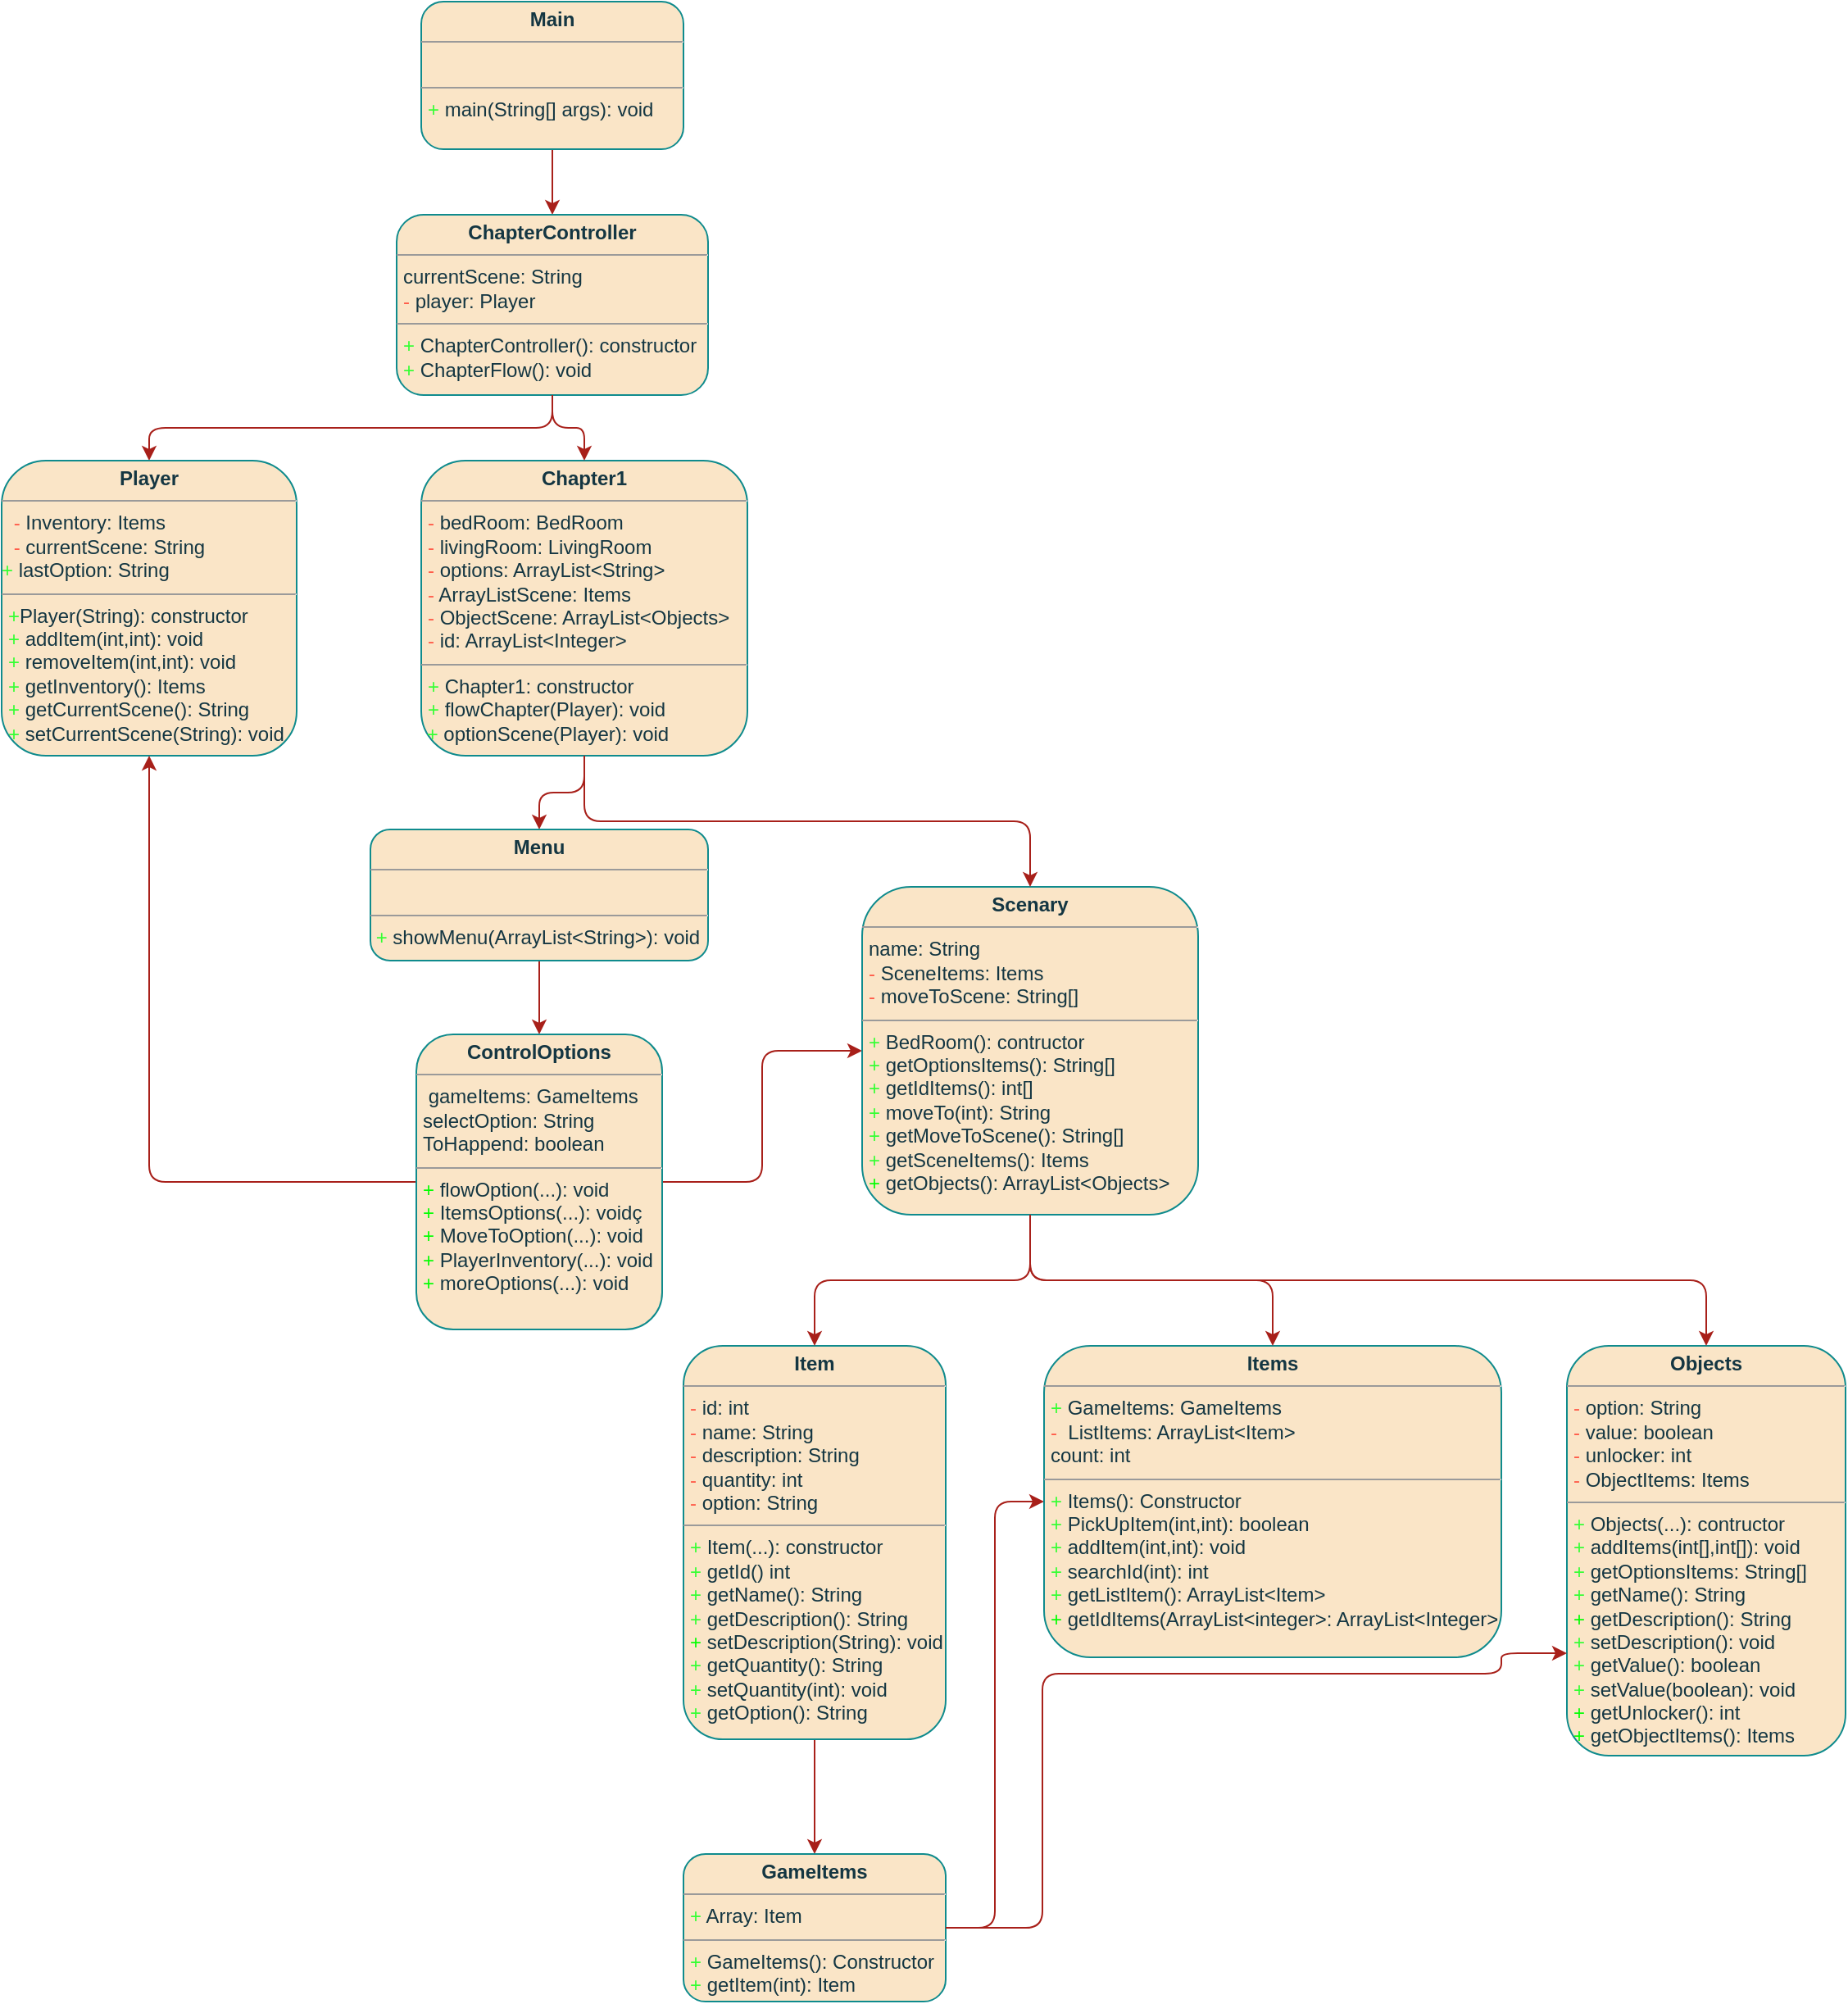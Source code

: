 <mxfile version="20.7.4" type="device"><diagram id="hr39bUfaBGrRhB07r94w" name="Página-1"><mxGraphModel dx="1216" dy="704" grid="1" gridSize="10" guides="1" tooltips="1" connect="1" arrows="1" fold="1" page="1" pageScale="1" pageWidth="1169" pageHeight="827" math="0" shadow="0"><root><mxCell id="0"/><mxCell id="1" parent="0"/><mxCell id="CbrTS3K52eEw1luTIm3q-24" style="edgeStyle=orthogonalEdgeStyle;rounded=1;orthogonalLoop=1;jettySize=auto;html=1;labelBackgroundColor=none;strokeColor=#A8201A;fontColor=default;" parent="1" source="CbrTS3K52eEw1luTIm3q-10" target="CbrTS3K52eEw1luTIm3q-11" edge="1"><mxGeometry relative="1" as="geometry"/></mxCell><mxCell id="CbrTS3K52eEw1luTIm3q-10" value="&lt;p style=&quot;margin:0px;margin-top:4px;text-align:center;&quot;&gt;&lt;span style=&quot;font-weight: 700;&quot;&gt;Main&lt;/span&gt;&lt;br&gt;&lt;/p&gt;&lt;hr size=&quot;1&quot;&gt;&lt;p style=&quot;margin:0px;margin-left:4px;&quot;&gt;&lt;br&gt;&lt;/p&gt;&lt;hr size=&quot;1&quot;&gt;&lt;p style=&quot;margin:0px;margin-left:4px;&quot;&gt;&lt;font color=&quot;#33ff33&quot;&gt;+&lt;/font&gt; main(String[] args): void&lt;br&gt;&lt;/p&gt;" style="verticalAlign=top;align=left;overflow=fill;fontSize=12;fontFamily=Helvetica;html=1;strokeColor=#0F8B8D;labelBackgroundColor=none;fillColor=#FAE5C7;fontColor=#143642;rounded=1;" parent="1" vertex="1"><mxGeometry x="441" width="160" height="90" as="geometry"/></mxCell><mxCell id="CbrTS3K52eEw1luTIm3q-22" style="edgeStyle=orthogonalEdgeStyle;rounded=1;orthogonalLoop=1;jettySize=auto;html=1;entryX=0.5;entryY=0;entryDx=0;entryDy=0;exitX=0.5;exitY=1;exitDx=0;exitDy=0;labelBackgroundColor=none;strokeColor=#A8201A;fontColor=default;" parent="1" source="CbrTS3K52eEw1luTIm3q-11" target="CbrTS3K52eEw1luTIm3q-12" edge="1"><mxGeometry relative="1" as="geometry"/></mxCell><mxCell id="CbrTS3K52eEw1luTIm3q-11" value="&lt;p style=&quot;margin:0px;margin-top:4px;text-align:center;&quot;&gt;&lt;span style=&quot;font-weight: 700;&quot;&gt;ChapterController&lt;/span&gt;&lt;br&gt;&lt;/p&gt;&lt;hr size=&quot;1&quot;&gt;&lt;p style=&quot;margin:0px;margin-left:4px;&quot;&gt;currentScene: String&lt;br style=&quot;border-color: var(--border-color); padding: 0px; margin: 0px;&quot;&gt;&lt;font color=&quot;#ff5c4a&quot;&gt;-&lt;/font&gt; player: Player&lt;br&gt;&lt;/p&gt;&lt;hr size=&quot;1&quot;&gt;&lt;p style=&quot;margin:0px;margin-left:4px;&quot;&gt;&lt;font color=&quot;#33ff33&quot;&gt;+&lt;/font&gt; ChapterController(): constructor&lt;br style=&quot;border-color: var(--border-color); padding: 0px; margin: 0px;&quot;&gt;&lt;font color=&quot;#33ff33&quot;&gt;+&lt;/font&gt; ChapterFlow(): void&lt;br&gt;&lt;/p&gt;" style="verticalAlign=top;align=left;overflow=fill;fontSize=12;fontFamily=Helvetica;html=1;strokeColor=#0F8B8D;labelBackgroundColor=none;fillColor=#FAE5C7;fontColor=#143642;rounded=1;" parent="1" vertex="1"><mxGeometry x="426" y="130" width="190" height="110" as="geometry"/></mxCell><mxCell id="CbrTS3K52eEw1luTIm3q-12" value="&lt;p style=&quot;margin:0px;margin-top:4px;text-align:center;&quot;&gt;&lt;b&gt;Player&lt;/b&gt;&lt;/p&gt;&lt;hr size=&quot;1&quot;&gt;&lt;p style=&quot;margin:0px;margin-left:4px;&quot;&gt;&lt;font color=&quot;#ff5c4a&quot;&gt;&amp;nbsp;-&lt;/font&gt; Inventory: Items&lt;/p&gt;&lt;p style=&quot;margin:0px;margin-left:4px;&quot;&gt;&amp;nbsp;&lt;font color=&quot;#ff5c4a&quot;&gt;-&lt;/font&gt; currentScene: String&lt;/p&gt;&lt;span style=&quot;color: rgb(51, 255, 51);&quot;&gt;+&amp;nbsp;&lt;/span&gt;&lt;span style=&quot;background-color: initial;&quot;&gt;lastOption: String&lt;/span&gt;&lt;span style=&quot;color: rgb(51, 255, 51);&quot;&gt;&lt;br&gt;&lt;/span&gt;&lt;hr size=&quot;1&quot;&gt;&lt;p style=&quot;margin:0px;margin-left:4px;&quot;&gt;&lt;font color=&quot;#33ff33&quot;&gt;+&lt;/font&gt;Player(String): constructor&lt;/p&gt;&lt;p style=&quot;margin:0px;margin-left:4px;&quot;&gt;&lt;font color=&quot;#33ff33&quot;&gt;+&lt;/font&gt; addItem(int,int): void&lt;/p&gt;&lt;p style=&quot;margin:0px;margin-left:4px;&quot;&gt;&lt;font color=&quot;#33ff33&quot;&gt;+&lt;/font&gt; removeItem(int,int): void&lt;/p&gt;&lt;p style=&quot;margin:0px;margin-left:4px;&quot;&gt;&lt;font color=&quot;#33ff33&quot;&gt;+&lt;/font&gt; getInventory(): Items&lt;/p&gt;&lt;p style=&quot;margin:0px;margin-left:4px;&quot;&gt;&lt;font color=&quot;#33ff33&quot;&gt;+&lt;/font&gt; getCurrentScene(): String&lt;/p&gt;&lt;p style=&quot;margin:0px;margin-left:4px;&quot;&gt;&lt;font color=&quot;#33ff33&quot;&gt;+&lt;/font&gt; setCurrentScene(String): void&lt;/p&gt;" style="verticalAlign=top;align=left;overflow=fill;fontSize=12;fontFamily=Helvetica;html=1;strokeColor=#0F8B8D;labelBackgroundColor=none;fillColor=#FAE5C7;fontColor=#143642;rounded=1;" parent="1" vertex="1"><mxGeometry x="185" y="280" width="180" height="180" as="geometry"/></mxCell><mxCell id="CbrTS3K52eEw1luTIm3q-49" style="edgeStyle=orthogonalEdgeStyle;rounded=1;orthogonalLoop=1;jettySize=auto;html=1;labelBackgroundColor=none;strokeColor=#A8201A;fontColor=default;" parent="1" source="CbrTS3K52eEw1luTIm3q-13" target="CbrTS3K52eEw1luTIm3q-14" edge="1"><mxGeometry relative="1" as="geometry"/></mxCell><mxCell id="CbrTS3K52eEw1luTIm3q-13" value="&lt;p style=&quot;margin:0px;margin-top:4px;text-align:center;&quot;&gt;&lt;b&gt;Chapter1&lt;/b&gt;&lt;/p&gt;&lt;hr size=&quot;1&quot;&gt;&lt;p style=&quot;margin:0px;margin-left:4px;&quot;&gt;&lt;font color=&quot;#ff5c4a&quot;&gt;-&lt;/font&gt; bedRoom: BedRoom&lt;/p&gt;&lt;p style=&quot;margin:0px;margin-left:4px;&quot;&gt;&lt;font color=&quot;#ff5c4a&quot;&gt;-&lt;/font&gt; livingRoom: LivingRoom&lt;/p&gt;&lt;p style=&quot;margin:0px;margin-left:4px;&quot;&gt;&lt;font color=&quot;#ff5c4a&quot;&gt;-&lt;/font&gt; options: ArrayList&amp;lt;String&amp;gt;&lt;/p&gt;&lt;p style=&quot;margin:0px;margin-left:4px;&quot;&gt;&lt;font color=&quot;#ff5c4a&quot;&gt;- &lt;/font&gt;ArrayListScene: Items&lt;/p&gt;&lt;p style=&quot;margin:0px;margin-left:4px;&quot;&gt;&lt;font style=&quot;border-color: var(--border-color);&quot; color=&quot;#ff5c4a&quot;&gt;-&amp;nbsp;&lt;/font&gt;ObjectScene: ArrayList&amp;lt;Objects&amp;gt;&lt;br&gt;&lt;/p&gt;&lt;p style=&quot;margin:0px;margin-left:4px;&quot;&gt;&lt;font style=&quot;border-color: var(--border-color);&quot; color=&quot;#ff5c4a&quot;&gt;-&amp;nbsp;&lt;/font&gt;id: ArrayList&amp;lt;Integer&amp;gt;&lt;br&gt;&lt;/p&gt;&lt;hr size=&quot;1&quot;&gt;&lt;p style=&quot;margin:0px;margin-left:4px;&quot;&gt;&lt;font color=&quot;#33ff33&quot;&gt;+&lt;/font&gt; Chapter1: constructor&lt;/p&gt;&lt;p style=&quot;margin:0px;margin-left:4px;&quot;&gt;&lt;font color=&quot;#33ff33&quot;&gt;+&lt;/font&gt; flowChapter(Player): void&lt;/p&gt;&lt;span style=&quot;color: rgb(51, 255, 51);&quot;&gt;&amp;nbsp;+&lt;/span&gt;&lt;span style=&quot;background-color: initial;&quot;&gt;&amp;nbsp;optionScene(Player): void&lt;/span&gt;&lt;span style=&quot;color: rgb(51, 255, 51);&quot;&gt;&lt;br&gt;&lt;/span&gt;" style="verticalAlign=top;align=left;overflow=fill;fontSize=12;fontFamily=Helvetica;html=1;strokeColor=#0F8B8D;labelBackgroundColor=none;fillColor=#FAE5C7;fontColor=#143642;rounded=1;" parent="1" vertex="1"><mxGeometry x="441" y="280" width="199" height="180" as="geometry"/></mxCell><mxCell id="CbrTS3K52eEw1luTIm3q-53" style="edgeStyle=orthogonalEdgeStyle;rounded=1;orthogonalLoop=1;jettySize=auto;html=1;labelBackgroundColor=none;strokeColor=#A8201A;fontColor=default;" parent="1" source="CbrTS3K52eEw1luTIm3q-14" target="CbrTS3K52eEw1luTIm3q-15" edge="1"><mxGeometry relative="1" as="geometry"/></mxCell><mxCell id="CbrTS3K52eEw1luTIm3q-14" value="&lt;p style=&quot;margin:0px;margin-top:4px;text-align:center;&quot;&gt;&lt;b&gt;Menu&lt;/b&gt;&lt;/p&gt;&lt;hr size=&quot;1&quot;&gt;&lt;p style=&quot;margin:0px;margin-left:4px;&quot;&gt;&lt;br&gt;&lt;/p&gt;&lt;hr size=&quot;1&quot;&gt;&lt;span style=&quot;color: rgb(51, 255, 51);&quot;&gt;&amp;nbsp;+&lt;/span&gt;&lt;span style=&quot;background-color: initial;&quot;&gt;&amp;nbsp;showMenu(ArrayList&amp;lt;String&amp;gt;): void&lt;/span&gt;&lt;span style=&quot;color: rgb(51, 255, 51);&quot;&gt;&lt;br&gt;&lt;/span&gt;" style="verticalAlign=top;align=left;overflow=fill;fontSize=12;fontFamily=Helvetica;html=1;strokeColor=#0F8B8D;labelBackgroundColor=none;fillColor=#FAE5C7;fontColor=#143642;rounded=1;" parent="1" vertex="1"><mxGeometry x="410" y="505" width="206" height="80" as="geometry"/></mxCell><mxCell id="CbrTS3K52eEw1luTIm3q-54" style="edgeStyle=orthogonalEdgeStyle;rounded=1;orthogonalLoop=1;jettySize=auto;html=1;entryX=0;entryY=0.5;entryDx=0;entryDy=0;labelBackgroundColor=none;strokeColor=#A8201A;fontColor=default;" parent="1" source="CbrTS3K52eEw1luTIm3q-15" target="CbrTS3K52eEw1luTIm3q-20" edge="1"><mxGeometry relative="1" as="geometry"/></mxCell><mxCell id="CbrTS3K52eEw1luTIm3q-55" style="edgeStyle=orthogonalEdgeStyle;rounded=1;orthogonalLoop=1;jettySize=auto;html=1;entryX=0.5;entryY=1;entryDx=0;entryDy=0;labelBackgroundColor=none;strokeColor=#A8201A;fontColor=default;" parent="1" source="CbrTS3K52eEw1luTIm3q-15" target="CbrTS3K52eEw1luTIm3q-12" edge="1"><mxGeometry relative="1" as="geometry"/></mxCell><mxCell id="CbrTS3K52eEw1luTIm3q-15" value="&lt;p style=&quot;margin:0px;margin-top:4px;text-align:center;&quot;&gt;&lt;b&gt;ControlOptions&lt;/b&gt;&lt;/p&gt;&lt;hr size=&quot;1&quot;&gt;&lt;p style=&quot;margin:0px;margin-left:4px;&quot;&gt;&amp;nbsp;gameItems: GameItems&lt;br&gt;&lt;/p&gt;&lt;p style=&quot;margin:0px;margin-left:4px;&quot;&gt;selectOption: String&lt;/p&gt;&lt;p style=&quot;margin:0px;margin-left:4px;&quot;&gt;ToHappend: boolean&lt;/p&gt;&lt;hr size=&quot;1&quot;&gt;&lt;p style=&quot;margin:0px;margin-left:4px;&quot;&gt;&lt;font color=&quot;#00ff00&quot;&gt;+&lt;/font&gt;&amp;nbsp;flowOption(...): void&lt;/p&gt;&lt;p style=&quot;margin:0px;margin-left:4px;&quot;&gt;&lt;font style=&quot;border-color: var(--border-color);&quot; color=&quot;#00ff00&quot;&gt;+&lt;/font&gt;&amp;nbsp;ItemsOptions(...): voidç&lt;br&gt;&lt;/p&gt;&lt;p style=&quot;margin:0px;margin-left:4px;&quot;&gt;&lt;font style=&quot;border-color: var(--border-color);&quot; color=&quot;#00ff00&quot;&gt;+&lt;/font&gt;&amp;nbsp;MoveToOption(...): void&lt;br&gt;&lt;/p&gt;&lt;p style=&quot;margin:0px;margin-left:4px;&quot;&gt;&lt;font style=&quot;border-color: var(--border-color);&quot; color=&quot;#00ff00&quot;&gt;+&lt;/font&gt;&amp;nbsp;PlayerInventory(...): void&lt;br&gt;&lt;/p&gt;&lt;p style=&quot;margin:0px;margin-left:4px;&quot;&gt;&lt;font style=&quot;border-color: var(--border-color);&quot; color=&quot;#00ff00&quot;&gt;+&lt;/font&gt;&amp;nbsp;moreOptions(...): void&lt;br&gt;&lt;/p&gt;" style="verticalAlign=top;align=left;overflow=fill;fontSize=12;fontFamily=Helvetica;html=1;strokeColor=#0F8B8D;labelBackgroundColor=none;fillColor=#FAE5C7;fontColor=#143642;rounded=1;" parent="1" vertex="1"><mxGeometry x="438" y="630" width="150" height="180" as="geometry"/></mxCell><mxCell id="CbrTS3K52eEw1luTIm3q-45" style="edgeStyle=orthogonalEdgeStyle;rounded=1;orthogonalLoop=1;jettySize=auto;html=1;labelBackgroundColor=none;strokeColor=#A8201A;fontColor=default;" parent="1" source="CbrTS3K52eEw1luTIm3q-16" target="CbrTS3K52eEw1luTIm3q-18" edge="1"><mxGeometry relative="1" as="geometry"/></mxCell><mxCell id="CbrTS3K52eEw1luTIm3q-16" value="&lt;p style=&quot;margin:0px;margin-top:4px;text-align:center;&quot;&gt;&lt;b&gt;Item&lt;/b&gt;&lt;/p&gt;&lt;hr size=&quot;1&quot;&gt;&lt;p style=&quot;margin:0px;margin-left:4px;&quot;&gt;&lt;font color=&quot;#ff5c4a&quot;&gt;-&lt;/font&gt; id: int&lt;/p&gt;&lt;p style=&quot;margin:0px;margin-left:4px;&quot;&gt;&lt;font color=&quot;#ff5c4a&quot;&gt;-&lt;/font&gt; name: String&lt;/p&gt;&lt;p style=&quot;margin:0px;margin-left:4px;&quot;&gt;&lt;font color=&quot;#ff5c4a&quot;&gt;-&lt;/font&gt; description: String&lt;/p&gt;&lt;p style=&quot;margin:0px;margin-left:4px;&quot;&gt;&lt;font color=&quot;#ff5c4a&quot;&gt;- &lt;/font&gt;quantity: int&lt;/p&gt;&lt;p style=&quot;margin:0px;margin-left:4px;&quot;&gt;&lt;font color=&quot;#ff5c4a&quot;&gt;- &lt;/font&gt;option: String&lt;br&gt;&lt;/p&gt;&lt;hr size=&quot;1&quot;&gt;&lt;p style=&quot;margin:0px;margin-left:4px;&quot;&gt;&lt;font color=&quot;#33ff33&quot;&gt;+&lt;/font&gt; Item(...): constructor&lt;/p&gt;&lt;p style=&quot;margin:0px;margin-left:4px;&quot;&gt;&lt;font color=&quot;#33ff33&quot;&gt;+&lt;/font&gt; getId() int&lt;/p&gt;&lt;p style=&quot;margin:0px;margin-left:4px;&quot;&gt;&lt;font color=&quot;#33ff33&quot;&gt;+&lt;/font&gt; getName(): String&lt;/p&gt;&lt;p style=&quot;margin:0px;margin-left:4px;&quot;&gt;&lt;font color=&quot;#33ff33&quot;&gt;+&lt;/font&gt; getDescription(): String&lt;/p&gt;&lt;p style=&quot;margin:0px;margin-left:4px;&quot;&gt;&lt;font style=&quot;border-color: var(--border-color);&quot; color=&quot;#00ff00&quot;&gt;+&lt;/font&gt;&amp;nbsp;setDescription(String): void&lt;br&gt;&lt;/p&gt;&lt;p style=&quot;margin:0px;margin-left:4px;&quot;&gt;&lt;font color=&quot;#33ff33&quot;&gt;+&lt;/font&gt; getQuantity(): String&lt;/p&gt;&lt;p style=&quot;margin:0px;margin-left:4px;&quot;&gt;&lt;font color=&quot;#33ff33&quot;&gt;+&lt;/font&gt; setQuantity(int): void&lt;/p&gt;&lt;p style=&quot;margin:0px;margin-left:4px;&quot;&gt;&lt;font color=&quot;#33ff33&quot;&gt;+&lt;/font&gt; getOption(): String&lt;/p&gt;" style="verticalAlign=top;align=left;overflow=fill;fontSize=12;fontFamily=Helvetica;html=1;strokeColor=#0F8B8D;labelBackgroundColor=none;fillColor=#FAE5C7;fontColor=#143642;rounded=1;" parent="1" vertex="1"><mxGeometry x="601" y="820" width="160" height="240" as="geometry"/></mxCell><mxCell id="CbrTS3K52eEw1luTIm3q-46" style="edgeStyle=orthogonalEdgeStyle;rounded=1;orthogonalLoop=1;jettySize=auto;html=1;entryX=0;entryY=0.5;entryDx=0;entryDy=0;labelBackgroundColor=none;strokeColor=#A8201A;fontColor=default;" parent="1" source="CbrTS3K52eEw1luTIm3q-18" target="CbrTS3K52eEw1luTIm3q-19" edge="1"><mxGeometry relative="1" as="geometry"/></mxCell><mxCell id="CbrTS3K52eEw1luTIm3q-18" value="&lt;p style=&quot;margin:0px;margin-top:4px;text-align:center;&quot;&gt;&lt;b&gt;GameItems&lt;/b&gt;&lt;/p&gt;&lt;hr size=&quot;1&quot;&gt;&lt;p style=&quot;margin:0px;margin-left:4px;&quot;&gt;&lt;font color=&quot;#33ff33&quot;&gt;+&lt;/font&gt; Array: Item&lt;/p&gt;&lt;hr size=&quot;1&quot;&gt;&lt;p style=&quot;margin:0px;margin-left:4px;&quot;&gt;&lt;font color=&quot;#33ff33&quot;&gt;+&lt;/font&gt; GameItems(): Constructor&lt;/p&gt;&lt;p style=&quot;margin:0px;margin-left:4px;&quot;&gt;&lt;font color=&quot;#33ff33&quot;&gt;+&lt;/font&gt; getItem(int): Item&lt;/p&gt;" style="verticalAlign=top;align=left;overflow=fill;fontSize=12;fontFamily=Helvetica;html=1;strokeColor=#0F8B8D;labelBackgroundColor=none;fillColor=#FAE5C7;fontColor=#143642;rounded=1;" parent="1" vertex="1"><mxGeometry x="601" y="1130" width="160" height="90" as="geometry"/></mxCell><mxCell id="CbrTS3K52eEw1luTIm3q-19" value="&lt;p style=&quot;margin:0px;margin-top:4px;text-align:center;&quot;&gt;&lt;b&gt;Items&lt;/b&gt;&lt;/p&gt;&lt;hr size=&quot;1&quot;&gt;&lt;p style=&quot;margin:0px;margin-left:4px;&quot;&gt;&lt;font color=&quot;#33ff33&quot;&gt;+&lt;/font&gt; GameItems: GameItems&lt;/p&gt;&lt;p style=&quot;margin:0px;margin-left:4px;&quot;&gt;&lt;font color=&quot;#ff5c4a&quot;&gt;-&amp;nbsp;&lt;/font&gt; ListItems: ArrayList&amp;lt;Item&amp;gt;&lt;/p&gt;&lt;p style=&quot;margin:0px;margin-left:4px;&quot;&gt;count: int&lt;/p&gt;&lt;hr size=&quot;1&quot;&gt;&lt;p style=&quot;margin:0px;margin-left:4px;&quot;&gt;&lt;font color=&quot;#33ff33&quot;&gt;+&lt;/font&gt; Items(): Constructor&lt;/p&gt;&lt;p style=&quot;margin:0px;margin-left:4px;&quot;&gt;&lt;font color=&quot;#33ff33&quot;&gt;+&lt;/font&gt; PickUpItem(int,int): boolean&lt;/p&gt;&lt;p style=&quot;margin:0px;margin-left:4px;&quot;&gt;&lt;font color=&quot;#33ff33&quot;&gt;+&lt;/font&gt; addItem(int,int): void&lt;/p&gt;&lt;p style=&quot;margin:0px;margin-left:4px;&quot;&gt;&lt;font color=&quot;#33ff33&quot;&gt;+&lt;/font&gt; searchId(int): int&lt;/p&gt;&lt;p style=&quot;margin:0px;margin-left:4px;&quot;&gt;&lt;font color=&quot;#33ff33&quot;&gt;+&lt;/font&gt; getListItem(): ArrayList&amp;lt;Item&amp;gt;&lt;/p&gt;&lt;p style=&quot;margin:0px;margin-left:4px;&quot;&gt;&lt;font style=&quot;border-color: var(--border-color);&quot; color=&quot;#00ff00&quot;&gt;+&lt;/font&gt;&amp;nbsp;getIdItems(ArrayList&amp;lt;integer&amp;gt;: ArrayList&amp;lt;Integer&amp;gt;&lt;br&gt;&lt;/p&gt;" style="verticalAlign=top;align=left;overflow=fill;fontSize=12;fontFamily=Helvetica;html=1;strokeColor=#0F8B8D;labelBackgroundColor=none;fillColor=#FAE5C7;fontColor=#143642;rounded=1;" parent="1" vertex="1"><mxGeometry x="821" y="820" width="279" height="190" as="geometry"/></mxCell><mxCell id="CbrTS3K52eEw1luTIm3q-44" style="edgeStyle=orthogonalEdgeStyle;rounded=1;orthogonalLoop=1;jettySize=auto;html=1;labelBackgroundColor=none;strokeColor=#A8201A;fontColor=default;" parent="1" source="CbrTS3K52eEw1luTIm3q-20" target="CbrTS3K52eEw1luTIm3q-16" edge="1"><mxGeometry relative="1" as="geometry"/></mxCell><mxCell id="CbrTS3K52eEw1luTIm3q-47" style="edgeStyle=orthogonalEdgeStyle;rounded=1;orthogonalLoop=1;jettySize=auto;html=1;labelBackgroundColor=none;strokeColor=#A8201A;fontColor=default;" parent="1" source="CbrTS3K52eEw1luTIm3q-20" target="CbrTS3K52eEw1luTIm3q-19" edge="1"><mxGeometry relative="1" as="geometry"/></mxCell><mxCell id="CbrTS3K52eEw1luTIm3q-20" value="&lt;p style=&quot;margin:0px;margin-top:4px;text-align:center;&quot;&gt;&lt;b&gt;Scenary&lt;/b&gt;&lt;/p&gt;&lt;hr size=&quot;1&quot;&gt;&lt;p style=&quot;margin:0px;margin-left:4px;&quot;&gt;name: String&lt;/p&gt;&lt;p style=&quot;margin:0px;margin-left:4px;&quot;&gt;&lt;font color=&quot;#ff5c4a&quot;&gt;-&lt;/font&gt; SceneItems: Items&lt;/p&gt;&lt;p style=&quot;margin:0px;margin-left:4px;&quot;&gt;&lt;font color=&quot;#ff5c4a&quot;&gt;-&lt;/font&gt; moveToScene: String[]&lt;/p&gt;&lt;hr size=&quot;1&quot;&gt;&lt;p style=&quot;margin:0px;margin-left:4px;&quot;&gt;&lt;font color=&quot;#33ff33&quot;&gt;+&lt;/font&gt; BedRoom(): contructor&lt;/p&gt;&lt;p style=&quot;margin:0px;margin-left:4px;&quot;&gt;&lt;font color=&quot;#33ff33&quot;&gt;+&lt;/font&gt; getOptionsItems(): String[]&lt;/p&gt;&lt;p style=&quot;margin:0px;margin-left:4px;&quot;&gt;&lt;font color=&quot;#33ff33&quot;&gt;+&lt;/font&gt; getIdItems(): int[]&lt;/p&gt;&lt;p style=&quot;margin:0px;margin-left:4px;&quot;&gt;&lt;font color=&quot;#33ff33&quot;&gt;+&lt;/font&gt; moveTo(int): String&lt;/p&gt;&lt;p style=&quot;margin:0px;margin-left:4px;&quot;&gt;&lt;font color=&quot;#33ff33&quot;&gt;+&lt;/font&gt; getMoveToScene(): String[]&lt;/p&gt;&lt;p style=&quot;margin:0px;margin-left:4px;&quot;&gt;&lt;font color=&quot;#33ff33&quot;&gt;+&lt;/font&gt; getSceneItems(): Items&lt;/p&gt;&lt;p style=&quot;margin:0px;margin-left:4px;&quot;&gt;&lt;font style=&quot;border-color: var(--border-color);&quot; color=&quot;#00ff00&quot;&gt;+&lt;/font&gt;&amp;nbsp;getObjects(): ArrayList&amp;lt;Objects&amp;gt;&lt;br&gt;&lt;/p&gt;" style="verticalAlign=top;align=left;overflow=fill;fontSize=12;fontFamily=Helvetica;html=1;strokeColor=#0F8B8D;labelBackgroundColor=none;fillColor=#FAE5C7;fontColor=#143642;rounded=1;" parent="1" vertex="1"><mxGeometry x="710" y="540" width="205" height="200" as="geometry"/></mxCell><mxCell id="LCZn-TC0vxrSd7JpXCN5-5" style="edgeStyle=orthogonalEdgeStyle;rounded=1;orthogonalLoop=1;jettySize=auto;html=1;labelBackgroundColor=none;strokeColor=#A8201A;fontColor=default;entryX=0.5;entryY=0;entryDx=0;entryDy=0;exitX=0.5;exitY=1;exitDx=0;exitDy=0;" edge="1" parent="1" source="CbrTS3K52eEw1luTIm3q-13" target="CbrTS3K52eEw1luTIm3q-20"><mxGeometry relative="1" as="geometry"><mxPoint x="1007.571" y="360" as="sourcePoint"/><mxPoint x="980.0" y="405" as="targetPoint"/></mxGeometry></mxCell><mxCell id="LCZn-TC0vxrSd7JpXCN5-6" style="edgeStyle=orthogonalEdgeStyle;rounded=1;orthogonalLoop=1;jettySize=auto;html=1;labelBackgroundColor=none;strokeColor=#A8201A;fontColor=default;exitX=0.5;exitY=1;exitDx=0;exitDy=0;entryX=0.5;entryY=0;entryDx=0;entryDy=0;" edge="1" parent="1" source="CbrTS3K52eEw1luTIm3q-11" target="CbrTS3K52eEw1luTIm3q-13"><mxGeometry x="-1" y="-240" relative="1" as="geometry"><mxPoint x="777.571" y="290" as="sourcePoint"/><mxPoint x="750.0" y="335" as="targetPoint"/><mxPoint x="169" y="70" as="offset"/></mxGeometry></mxCell><mxCell id="LCZn-TC0vxrSd7JpXCN5-11" value="&lt;p style=&quot;margin:0px;margin-top:4px;text-align:center;&quot;&gt;&lt;b&gt;Objects&lt;/b&gt;&lt;/p&gt;&lt;hr size=&quot;1&quot;&gt;&lt;p style=&quot;margin:0px;margin-left:4px;&quot;&gt;&lt;font color=&quot;#ff5c4a&quot;&gt;-&lt;/font&gt;&amp;nbsp;option: String&lt;/p&gt;&lt;p style=&quot;margin:0px;margin-left:4px;&quot;&gt;&lt;font color=&quot;#ff5c4a&quot;&gt;-&lt;/font&gt;&amp;nbsp;value: boolean&lt;/p&gt;&lt;p style=&quot;margin:0px;margin-left:4px;&quot;&gt;&lt;font color=&quot;#ff5c4a&quot;&gt;-&lt;/font&gt;&amp;nbsp;unlocker: int&lt;/p&gt;&lt;p style=&quot;margin:0px;margin-left:4px;&quot;&gt;&lt;font color=&quot;#ff5c4a&quot;&gt;- &lt;/font&gt;ObjectItems: Items&lt;/p&gt;&lt;hr size=&quot;1&quot;&gt;&lt;p style=&quot;margin:0px;margin-left:4px;&quot;&gt;&lt;font color=&quot;#33ff33&quot;&gt;+&lt;/font&gt; Objects(...): contructor&lt;/p&gt;&lt;p style=&quot;margin:0px;margin-left:4px;&quot;&gt;&lt;font color=&quot;#33ff33&quot;&gt;+&lt;/font&gt;&amp;nbsp;addItems(int[],int[]): void&lt;/p&gt;&lt;p style=&quot;margin:0px;margin-left:4px;&quot;&gt;&lt;font color=&quot;#33ff33&quot;&gt;+&lt;/font&gt;&amp;nbsp;getOptionsItems: String[]&lt;/p&gt;&lt;p style=&quot;margin:0px;margin-left:4px;&quot;&gt;&lt;font color=&quot;#33ff33&quot;&gt;+&lt;/font&gt; getName(): String&lt;/p&gt;&lt;p style=&quot;margin:0px;margin-left:4px;&quot;&gt;&lt;font style=&quot;border-color: var(--border-color);&quot; color=&quot;#00ff00&quot;&gt;+&lt;/font&gt;&amp;nbsp;getDescription(): String&lt;br&gt;&lt;/p&gt;&lt;p style=&quot;margin:0px;margin-left:4px;&quot;&gt;&lt;font color=&quot;#33ff33&quot;&gt;+&lt;/font&gt;&amp;nbsp;setDescription(): void&lt;/p&gt;&lt;p style=&quot;margin:0px;margin-left:4px;&quot;&gt;&lt;font color=&quot;#33ff33&quot;&gt;+&lt;/font&gt;&amp;nbsp;getValue(): boolean&lt;/p&gt;&lt;p style=&quot;margin:0px;margin-left:4px;&quot;&gt;&lt;font color=&quot;#33ff33&quot;&gt;+&lt;/font&gt;&amp;nbsp;setValue(boolean): void&lt;/p&gt;&lt;p style=&quot;margin:0px;margin-left:4px;&quot;&gt;&lt;font style=&quot;border-color: var(--border-color);&quot; color=&quot;#00ff00&quot;&gt;+&lt;/font&gt;&amp;nbsp;getUnlocker(): int&lt;br&gt;&lt;/p&gt;&lt;p style=&quot;margin:0px;margin-left:4px;&quot;&gt;&lt;font style=&quot;border-color: var(--border-color);&quot; color=&quot;#00ff00&quot;&gt;+&lt;/font&gt;&amp;nbsp;getObjectItems(): Items&lt;br&gt;&lt;/p&gt;" style="verticalAlign=top;align=left;overflow=fill;fontSize=12;fontFamily=Helvetica;html=1;strokeColor=#0F8B8D;labelBackgroundColor=none;fillColor=#FAE5C7;fontColor=#143642;rounded=1;" vertex="1" parent="1"><mxGeometry x="1140" y="820" width="170" height="250" as="geometry"/></mxCell><mxCell id="LCZn-TC0vxrSd7JpXCN5-14" style="edgeStyle=orthogonalEdgeStyle;rounded=1;orthogonalLoop=1;jettySize=auto;html=1;labelBackgroundColor=none;strokeColor=#A8201A;fontColor=default;entryX=0;entryY=0.75;entryDx=0;entryDy=0;exitX=1;exitY=0.5;exitDx=0;exitDy=0;" edge="1" parent="1" source="CbrTS3K52eEw1luTIm3q-18" target="LCZn-TC0vxrSd7JpXCN5-11"><mxGeometry x="1" y="224" relative="1" as="geometry"><mxPoint x="915.001" y="1170.0" as="sourcePoint"/><mxPoint x="1063.001" y="1250.0" as="targetPoint"/><Array as="points"><mxPoint x="820" y="1175"/><mxPoint x="820" y="1020"/><mxPoint x="1100" y="1020"/><mxPoint x="1100" y="1008"/></Array><mxPoint x="-184" y="220" as="offset"/></mxGeometry></mxCell><mxCell id="LCZn-TC0vxrSd7JpXCN5-16" style="edgeStyle=orthogonalEdgeStyle;rounded=1;orthogonalLoop=1;jettySize=auto;html=1;labelBackgroundColor=none;strokeColor=#A8201A;fontColor=default;entryX=0.5;entryY=0;entryDx=0;entryDy=0;exitX=0.5;exitY=1;exitDx=0;exitDy=0;" edge="1" parent="1" source="CbrTS3K52eEw1luTIm3q-20" target="LCZn-TC0vxrSd7JpXCN5-11"><mxGeometry relative="1" as="geometry"><mxPoint x="1050.001" y="660.0" as="sourcePoint"/><mxPoint x="1198.001" y="740.0" as="targetPoint"/></mxGeometry></mxCell></root></mxGraphModel></diagram></mxfile>